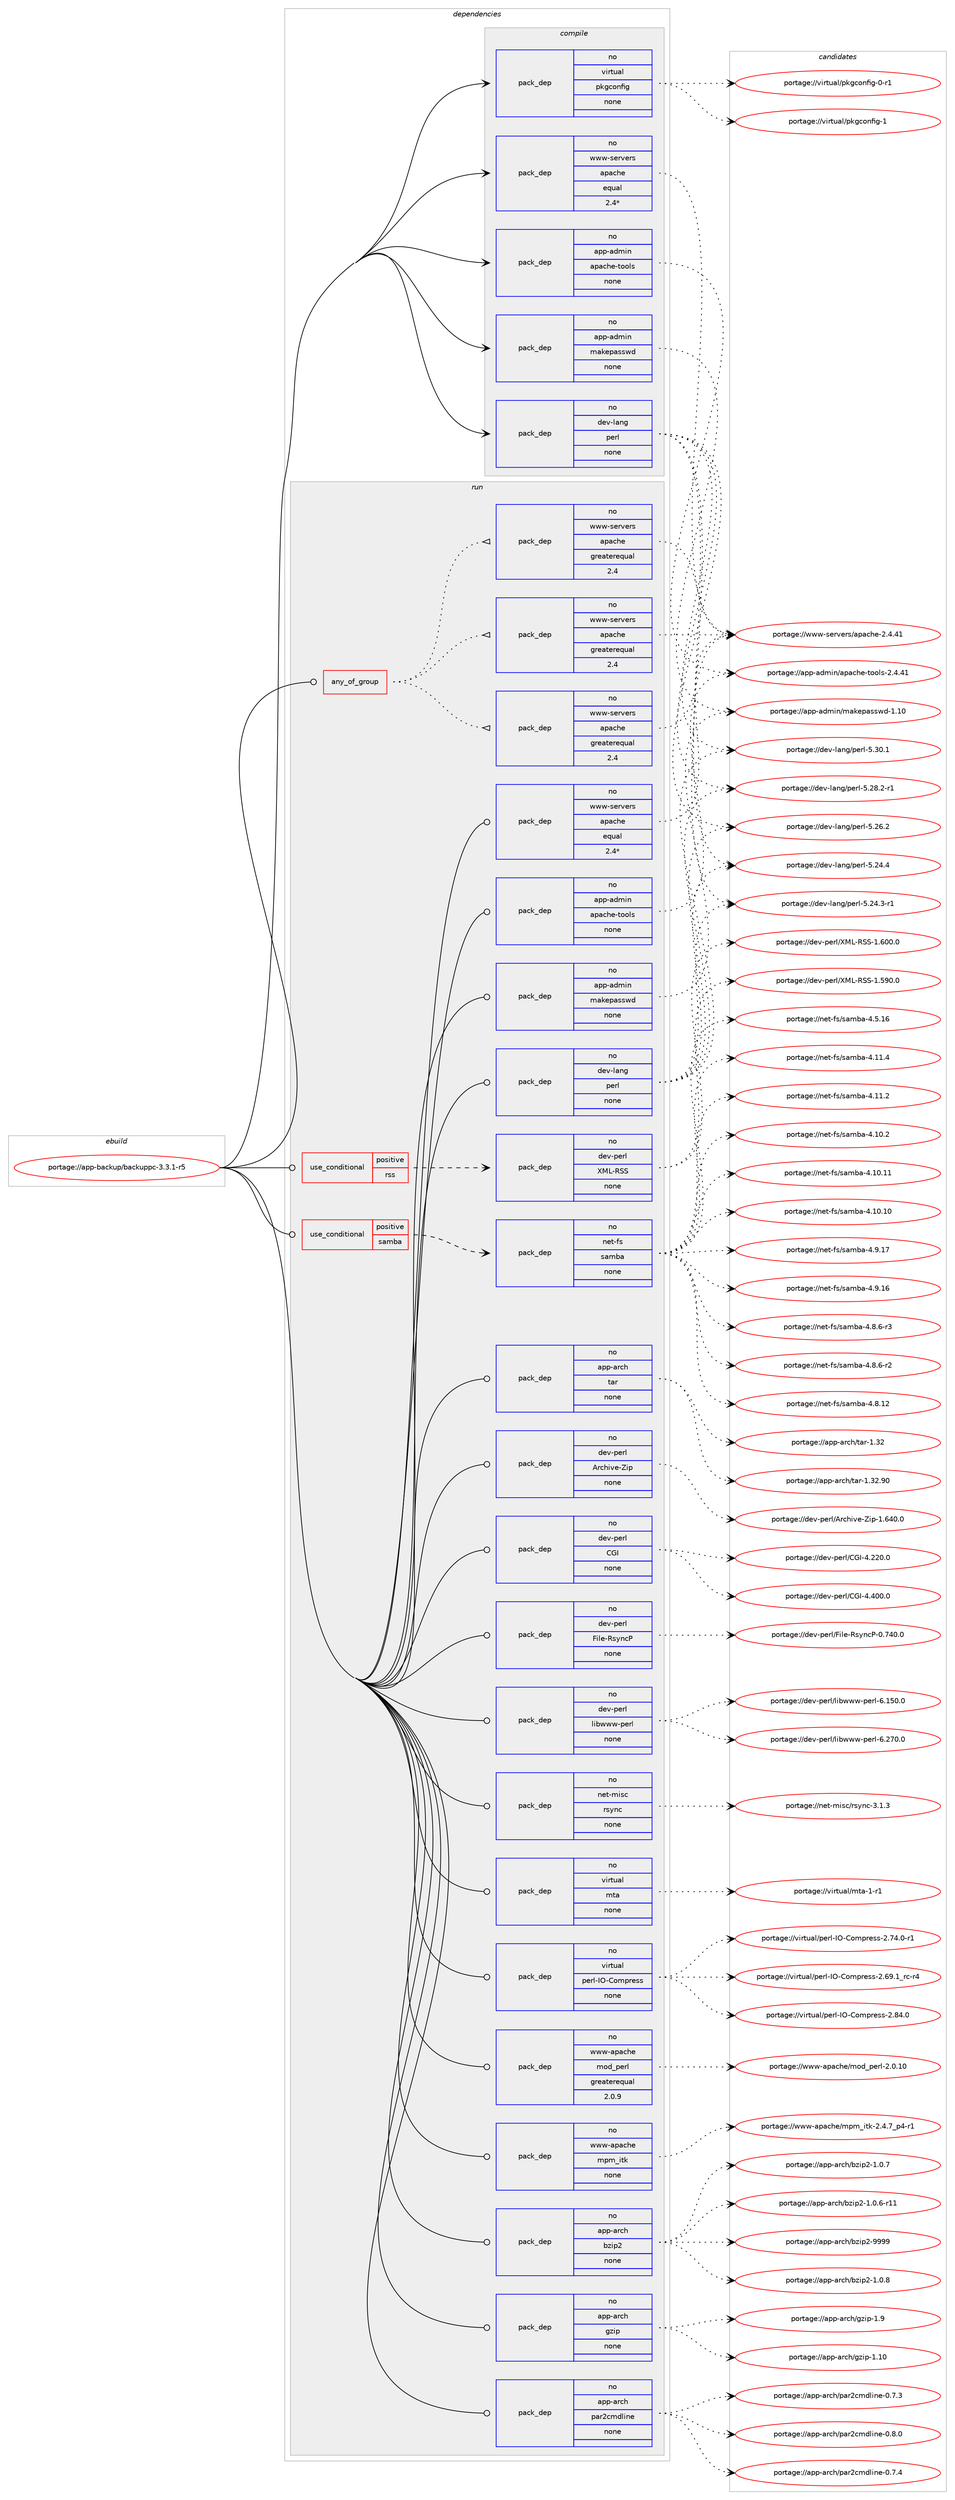 digraph prolog {

# *************
# Graph options
# *************

newrank=true;
concentrate=true;
compound=true;
graph [rankdir=LR,fontname=Helvetica,fontsize=10,ranksep=1.5];#, ranksep=2.5, nodesep=0.2];
edge  [arrowhead=vee];
node  [fontname=Helvetica,fontsize=10];

# **********
# The ebuild
# **********

subgraph cluster_leftcol {
color=gray;
label=<<i>ebuild</i>>;
id [label="portage://app-backup/backuppc-3.3.1-r5", color=red, width=4, href="../app-backup/backuppc-3.3.1-r5.svg"];
}

# ****************
# The dependencies
# ****************

subgraph cluster_midcol {
color=gray;
label=<<i>dependencies</i>>;
subgraph cluster_compile {
fillcolor="#eeeeee";
style=filled;
label=<<i>compile</i>>;
subgraph pack486208 {
dependency647621 [label=<<TABLE BORDER="0" CELLBORDER="1" CELLSPACING="0" CELLPADDING="4" WIDTH="220"><TR><TD ROWSPAN="6" CELLPADDING="30">pack_dep</TD></TR><TR><TD WIDTH="110">no</TD></TR><TR><TD>app-admin</TD></TR><TR><TD>apache-tools</TD></TR><TR><TD>none</TD></TR><TR><TD></TD></TR></TABLE>>, shape=none, color=blue];
}
id:e -> dependency647621:w [weight=20,style="solid",arrowhead="vee"];
subgraph pack486209 {
dependency647622 [label=<<TABLE BORDER="0" CELLBORDER="1" CELLSPACING="0" CELLPADDING="4" WIDTH="220"><TR><TD ROWSPAN="6" CELLPADDING="30">pack_dep</TD></TR><TR><TD WIDTH="110">no</TD></TR><TR><TD>app-admin</TD></TR><TR><TD>makepasswd</TD></TR><TR><TD>none</TD></TR><TR><TD></TD></TR></TABLE>>, shape=none, color=blue];
}
id:e -> dependency647622:w [weight=20,style="solid",arrowhead="vee"];
subgraph pack486210 {
dependency647623 [label=<<TABLE BORDER="0" CELLBORDER="1" CELLSPACING="0" CELLPADDING="4" WIDTH="220"><TR><TD ROWSPAN="6" CELLPADDING="30">pack_dep</TD></TR><TR><TD WIDTH="110">no</TD></TR><TR><TD>dev-lang</TD></TR><TR><TD>perl</TD></TR><TR><TD>none</TD></TR><TR><TD></TD></TR></TABLE>>, shape=none, color=blue];
}
id:e -> dependency647623:w [weight=20,style="solid",arrowhead="vee"];
subgraph pack486211 {
dependency647624 [label=<<TABLE BORDER="0" CELLBORDER="1" CELLSPACING="0" CELLPADDING="4" WIDTH="220"><TR><TD ROWSPAN="6" CELLPADDING="30">pack_dep</TD></TR><TR><TD WIDTH="110">no</TD></TR><TR><TD>virtual</TD></TR><TR><TD>pkgconfig</TD></TR><TR><TD>none</TD></TR><TR><TD></TD></TR></TABLE>>, shape=none, color=blue];
}
id:e -> dependency647624:w [weight=20,style="solid",arrowhead="vee"];
subgraph pack486212 {
dependency647625 [label=<<TABLE BORDER="0" CELLBORDER="1" CELLSPACING="0" CELLPADDING="4" WIDTH="220"><TR><TD ROWSPAN="6" CELLPADDING="30">pack_dep</TD></TR><TR><TD WIDTH="110">no</TD></TR><TR><TD>www-servers</TD></TR><TR><TD>apache</TD></TR><TR><TD>equal</TD></TR><TR><TD>2.4*</TD></TR></TABLE>>, shape=none, color=blue];
}
id:e -> dependency647625:w [weight=20,style="solid",arrowhead="vee"];
}
subgraph cluster_compileandrun {
fillcolor="#eeeeee";
style=filled;
label=<<i>compile and run</i>>;
}
subgraph cluster_run {
fillcolor="#eeeeee";
style=filled;
label=<<i>run</i>>;
subgraph any8326 {
dependency647626 [label=<<TABLE BORDER="0" CELLBORDER="1" CELLSPACING="0" CELLPADDING="4"><TR><TD CELLPADDING="10">any_of_group</TD></TR></TABLE>>, shape=none, color=red];subgraph pack486213 {
dependency647627 [label=<<TABLE BORDER="0" CELLBORDER="1" CELLSPACING="0" CELLPADDING="4" WIDTH="220"><TR><TD ROWSPAN="6" CELLPADDING="30">pack_dep</TD></TR><TR><TD WIDTH="110">no</TD></TR><TR><TD>www-servers</TD></TR><TR><TD>apache</TD></TR><TR><TD>greaterequal</TD></TR><TR><TD>2.4</TD></TR></TABLE>>, shape=none, color=blue];
}
dependency647626:e -> dependency647627:w [weight=20,style="dotted",arrowhead="oinv"];
subgraph pack486214 {
dependency647628 [label=<<TABLE BORDER="0" CELLBORDER="1" CELLSPACING="0" CELLPADDING="4" WIDTH="220"><TR><TD ROWSPAN="6" CELLPADDING="30">pack_dep</TD></TR><TR><TD WIDTH="110">no</TD></TR><TR><TD>www-servers</TD></TR><TR><TD>apache</TD></TR><TR><TD>greaterequal</TD></TR><TR><TD>2.4</TD></TR></TABLE>>, shape=none, color=blue];
}
dependency647626:e -> dependency647628:w [weight=20,style="dotted",arrowhead="oinv"];
subgraph pack486215 {
dependency647629 [label=<<TABLE BORDER="0" CELLBORDER="1" CELLSPACING="0" CELLPADDING="4" WIDTH="220"><TR><TD ROWSPAN="6" CELLPADDING="30">pack_dep</TD></TR><TR><TD WIDTH="110">no</TD></TR><TR><TD>www-servers</TD></TR><TR><TD>apache</TD></TR><TR><TD>greaterequal</TD></TR><TR><TD>2.4</TD></TR></TABLE>>, shape=none, color=blue];
}
dependency647626:e -> dependency647629:w [weight=20,style="dotted",arrowhead="oinv"];
}
id:e -> dependency647626:w [weight=20,style="solid",arrowhead="odot"];
subgraph cond152794 {
dependency647630 [label=<<TABLE BORDER="0" CELLBORDER="1" CELLSPACING="0" CELLPADDING="4"><TR><TD ROWSPAN="3" CELLPADDING="10">use_conditional</TD></TR><TR><TD>positive</TD></TR><TR><TD>rss</TD></TR></TABLE>>, shape=none, color=red];
subgraph pack486216 {
dependency647631 [label=<<TABLE BORDER="0" CELLBORDER="1" CELLSPACING="0" CELLPADDING="4" WIDTH="220"><TR><TD ROWSPAN="6" CELLPADDING="30">pack_dep</TD></TR><TR><TD WIDTH="110">no</TD></TR><TR><TD>dev-perl</TD></TR><TR><TD>XML-RSS</TD></TR><TR><TD>none</TD></TR><TR><TD></TD></TR></TABLE>>, shape=none, color=blue];
}
dependency647630:e -> dependency647631:w [weight=20,style="dashed",arrowhead="vee"];
}
id:e -> dependency647630:w [weight=20,style="solid",arrowhead="odot"];
subgraph cond152795 {
dependency647632 [label=<<TABLE BORDER="0" CELLBORDER="1" CELLSPACING="0" CELLPADDING="4"><TR><TD ROWSPAN="3" CELLPADDING="10">use_conditional</TD></TR><TR><TD>positive</TD></TR><TR><TD>samba</TD></TR></TABLE>>, shape=none, color=red];
subgraph pack486217 {
dependency647633 [label=<<TABLE BORDER="0" CELLBORDER="1" CELLSPACING="0" CELLPADDING="4" WIDTH="220"><TR><TD ROWSPAN="6" CELLPADDING="30">pack_dep</TD></TR><TR><TD WIDTH="110">no</TD></TR><TR><TD>net-fs</TD></TR><TR><TD>samba</TD></TR><TR><TD>none</TD></TR><TR><TD></TD></TR></TABLE>>, shape=none, color=blue];
}
dependency647632:e -> dependency647633:w [weight=20,style="dashed",arrowhead="vee"];
}
id:e -> dependency647632:w [weight=20,style="solid",arrowhead="odot"];
subgraph pack486218 {
dependency647634 [label=<<TABLE BORDER="0" CELLBORDER="1" CELLSPACING="0" CELLPADDING="4" WIDTH="220"><TR><TD ROWSPAN="6" CELLPADDING="30">pack_dep</TD></TR><TR><TD WIDTH="110">no</TD></TR><TR><TD>app-admin</TD></TR><TR><TD>apache-tools</TD></TR><TR><TD>none</TD></TR><TR><TD></TD></TR></TABLE>>, shape=none, color=blue];
}
id:e -> dependency647634:w [weight=20,style="solid",arrowhead="odot"];
subgraph pack486219 {
dependency647635 [label=<<TABLE BORDER="0" CELLBORDER="1" CELLSPACING="0" CELLPADDING="4" WIDTH="220"><TR><TD ROWSPAN="6" CELLPADDING="30">pack_dep</TD></TR><TR><TD WIDTH="110">no</TD></TR><TR><TD>app-admin</TD></TR><TR><TD>makepasswd</TD></TR><TR><TD>none</TD></TR><TR><TD></TD></TR></TABLE>>, shape=none, color=blue];
}
id:e -> dependency647635:w [weight=20,style="solid",arrowhead="odot"];
subgraph pack486220 {
dependency647636 [label=<<TABLE BORDER="0" CELLBORDER="1" CELLSPACING="0" CELLPADDING="4" WIDTH="220"><TR><TD ROWSPAN="6" CELLPADDING="30">pack_dep</TD></TR><TR><TD WIDTH="110">no</TD></TR><TR><TD>app-arch</TD></TR><TR><TD>bzip2</TD></TR><TR><TD>none</TD></TR><TR><TD></TD></TR></TABLE>>, shape=none, color=blue];
}
id:e -> dependency647636:w [weight=20,style="solid",arrowhead="odot"];
subgraph pack486221 {
dependency647637 [label=<<TABLE BORDER="0" CELLBORDER="1" CELLSPACING="0" CELLPADDING="4" WIDTH="220"><TR><TD ROWSPAN="6" CELLPADDING="30">pack_dep</TD></TR><TR><TD WIDTH="110">no</TD></TR><TR><TD>app-arch</TD></TR><TR><TD>gzip</TD></TR><TR><TD>none</TD></TR><TR><TD></TD></TR></TABLE>>, shape=none, color=blue];
}
id:e -> dependency647637:w [weight=20,style="solid",arrowhead="odot"];
subgraph pack486222 {
dependency647638 [label=<<TABLE BORDER="0" CELLBORDER="1" CELLSPACING="0" CELLPADDING="4" WIDTH="220"><TR><TD ROWSPAN="6" CELLPADDING="30">pack_dep</TD></TR><TR><TD WIDTH="110">no</TD></TR><TR><TD>app-arch</TD></TR><TR><TD>par2cmdline</TD></TR><TR><TD>none</TD></TR><TR><TD></TD></TR></TABLE>>, shape=none, color=blue];
}
id:e -> dependency647638:w [weight=20,style="solid",arrowhead="odot"];
subgraph pack486223 {
dependency647639 [label=<<TABLE BORDER="0" CELLBORDER="1" CELLSPACING="0" CELLPADDING="4" WIDTH="220"><TR><TD ROWSPAN="6" CELLPADDING="30">pack_dep</TD></TR><TR><TD WIDTH="110">no</TD></TR><TR><TD>app-arch</TD></TR><TR><TD>tar</TD></TR><TR><TD>none</TD></TR><TR><TD></TD></TR></TABLE>>, shape=none, color=blue];
}
id:e -> dependency647639:w [weight=20,style="solid",arrowhead="odot"];
subgraph pack486224 {
dependency647640 [label=<<TABLE BORDER="0" CELLBORDER="1" CELLSPACING="0" CELLPADDING="4" WIDTH="220"><TR><TD ROWSPAN="6" CELLPADDING="30">pack_dep</TD></TR><TR><TD WIDTH="110">no</TD></TR><TR><TD>dev-lang</TD></TR><TR><TD>perl</TD></TR><TR><TD>none</TD></TR><TR><TD></TD></TR></TABLE>>, shape=none, color=blue];
}
id:e -> dependency647640:w [weight=20,style="solid",arrowhead="odot"];
subgraph pack486225 {
dependency647641 [label=<<TABLE BORDER="0" CELLBORDER="1" CELLSPACING="0" CELLPADDING="4" WIDTH="220"><TR><TD ROWSPAN="6" CELLPADDING="30">pack_dep</TD></TR><TR><TD WIDTH="110">no</TD></TR><TR><TD>dev-perl</TD></TR><TR><TD>Archive-Zip</TD></TR><TR><TD>none</TD></TR><TR><TD></TD></TR></TABLE>>, shape=none, color=blue];
}
id:e -> dependency647641:w [weight=20,style="solid",arrowhead="odot"];
subgraph pack486226 {
dependency647642 [label=<<TABLE BORDER="0" CELLBORDER="1" CELLSPACING="0" CELLPADDING="4" WIDTH="220"><TR><TD ROWSPAN="6" CELLPADDING="30">pack_dep</TD></TR><TR><TD WIDTH="110">no</TD></TR><TR><TD>dev-perl</TD></TR><TR><TD>CGI</TD></TR><TR><TD>none</TD></TR><TR><TD></TD></TR></TABLE>>, shape=none, color=blue];
}
id:e -> dependency647642:w [weight=20,style="solid",arrowhead="odot"];
subgraph pack486227 {
dependency647643 [label=<<TABLE BORDER="0" CELLBORDER="1" CELLSPACING="0" CELLPADDING="4" WIDTH="220"><TR><TD ROWSPAN="6" CELLPADDING="30">pack_dep</TD></TR><TR><TD WIDTH="110">no</TD></TR><TR><TD>dev-perl</TD></TR><TR><TD>File-RsyncP</TD></TR><TR><TD>none</TD></TR><TR><TD></TD></TR></TABLE>>, shape=none, color=blue];
}
id:e -> dependency647643:w [weight=20,style="solid",arrowhead="odot"];
subgraph pack486228 {
dependency647644 [label=<<TABLE BORDER="0" CELLBORDER="1" CELLSPACING="0" CELLPADDING="4" WIDTH="220"><TR><TD ROWSPAN="6" CELLPADDING="30">pack_dep</TD></TR><TR><TD WIDTH="110">no</TD></TR><TR><TD>dev-perl</TD></TR><TR><TD>libwww-perl</TD></TR><TR><TD>none</TD></TR><TR><TD></TD></TR></TABLE>>, shape=none, color=blue];
}
id:e -> dependency647644:w [weight=20,style="solid",arrowhead="odot"];
subgraph pack486229 {
dependency647645 [label=<<TABLE BORDER="0" CELLBORDER="1" CELLSPACING="0" CELLPADDING="4" WIDTH="220"><TR><TD ROWSPAN="6" CELLPADDING="30">pack_dep</TD></TR><TR><TD WIDTH="110">no</TD></TR><TR><TD>net-misc</TD></TR><TR><TD>rsync</TD></TR><TR><TD>none</TD></TR><TR><TD></TD></TR></TABLE>>, shape=none, color=blue];
}
id:e -> dependency647645:w [weight=20,style="solid",arrowhead="odot"];
subgraph pack486230 {
dependency647646 [label=<<TABLE BORDER="0" CELLBORDER="1" CELLSPACING="0" CELLPADDING="4" WIDTH="220"><TR><TD ROWSPAN="6" CELLPADDING="30">pack_dep</TD></TR><TR><TD WIDTH="110">no</TD></TR><TR><TD>virtual</TD></TR><TR><TD>mta</TD></TR><TR><TD>none</TD></TR><TR><TD></TD></TR></TABLE>>, shape=none, color=blue];
}
id:e -> dependency647646:w [weight=20,style="solid",arrowhead="odot"];
subgraph pack486231 {
dependency647647 [label=<<TABLE BORDER="0" CELLBORDER="1" CELLSPACING="0" CELLPADDING="4" WIDTH="220"><TR><TD ROWSPAN="6" CELLPADDING="30">pack_dep</TD></TR><TR><TD WIDTH="110">no</TD></TR><TR><TD>virtual</TD></TR><TR><TD>perl-IO-Compress</TD></TR><TR><TD>none</TD></TR><TR><TD></TD></TR></TABLE>>, shape=none, color=blue];
}
id:e -> dependency647647:w [weight=20,style="solid",arrowhead="odot"];
subgraph pack486232 {
dependency647648 [label=<<TABLE BORDER="0" CELLBORDER="1" CELLSPACING="0" CELLPADDING="4" WIDTH="220"><TR><TD ROWSPAN="6" CELLPADDING="30">pack_dep</TD></TR><TR><TD WIDTH="110">no</TD></TR><TR><TD>www-apache</TD></TR><TR><TD>mod_perl</TD></TR><TR><TD>greaterequal</TD></TR><TR><TD>2.0.9</TD></TR></TABLE>>, shape=none, color=blue];
}
id:e -> dependency647648:w [weight=20,style="solid",arrowhead="odot"];
subgraph pack486233 {
dependency647649 [label=<<TABLE BORDER="0" CELLBORDER="1" CELLSPACING="0" CELLPADDING="4" WIDTH="220"><TR><TD ROWSPAN="6" CELLPADDING="30">pack_dep</TD></TR><TR><TD WIDTH="110">no</TD></TR><TR><TD>www-apache</TD></TR><TR><TD>mpm_itk</TD></TR><TR><TD>none</TD></TR><TR><TD></TD></TR></TABLE>>, shape=none, color=blue];
}
id:e -> dependency647649:w [weight=20,style="solid",arrowhead="odot"];
subgraph pack486234 {
dependency647650 [label=<<TABLE BORDER="0" CELLBORDER="1" CELLSPACING="0" CELLPADDING="4" WIDTH="220"><TR><TD ROWSPAN="6" CELLPADDING="30">pack_dep</TD></TR><TR><TD WIDTH="110">no</TD></TR><TR><TD>www-servers</TD></TR><TR><TD>apache</TD></TR><TR><TD>equal</TD></TR><TR><TD>2.4*</TD></TR></TABLE>>, shape=none, color=blue];
}
id:e -> dependency647650:w [weight=20,style="solid",arrowhead="odot"];
}
}

# **************
# The candidates
# **************

subgraph cluster_choices {
rank=same;
color=gray;
label=<<i>candidates</i>>;

subgraph choice486208 {
color=black;
nodesep=1;
choice971121124597100109105110479711297991041014511611111110811545504652465249 [label="portage://app-admin/apache-tools-2.4.41", color=red, width=4,href="../app-admin/apache-tools-2.4.41.svg"];
dependency647621:e -> choice971121124597100109105110479711297991041014511611111110811545504652465249:w [style=dotted,weight="100"];
}
subgraph choice486209 {
color=black;
nodesep=1;
choice9711211245971001091051104710997107101112971151151191004549464948 [label="portage://app-admin/makepasswd-1.10", color=red, width=4,href="../app-admin/makepasswd-1.10.svg"];
dependency647622:e -> choice9711211245971001091051104710997107101112971151151191004549464948:w [style=dotted,weight="100"];
}
subgraph choice486210 {
color=black;
nodesep=1;
choice10010111845108971101034711210111410845534651484649 [label="portage://dev-lang/perl-5.30.1", color=red, width=4,href="../dev-lang/perl-5.30.1.svg"];
choice100101118451089711010347112101114108455346505646504511449 [label="portage://dev-lang/perl-5.28.2-r1", color=red, width=4,href="../dev-lang/perl-5.28.2-r1.svg"];
choice10010111845108971101034711210111410845534650544650 [label="portage://dev-lang/perl-5.26.2", color=red, width=4,href="../dev-lang/perl-5.26.2.svg"];
choice10010111845108971101034711210111410845534650524652 [label="portage://dev-lang/perl-5.24.4", color=red, width=4,href="../dev-lang/perl-5.24.4.svg"];
choice100101118451089711010347112101114108455346505246514511449 [label="portage://dev-lang/perl-5.24.3-r1", color=red, width=4,href="../dev-lang/perl-5.24.3-r1.svg"];
dependency647623:e -> choice10010111845108971101034711210111410845534651484649:w [style=dotted,weight="100"];
dependency647623:e -> choice100101118451089711010347112101114108455346505646504511449:w [style=dotted,weight="100"];
dependency647623:e -> choice10010111845108971101034711210111410845534650544650:w [style=dotted,weight="100"];
dependency647623:e -> choice10010111845108971101034711210111410845534650524652:w [style=dotted,weight="100"];
dependency647623:e -> choice100101118451089711010347112101114108455346505246514511449:w [style=dotted,weight="100"];
}
subgraph choice486211 {
color=black;
nodesep=1;
choice1181051141161179710847112107103991111101021051034549 [label="portage://virtual/pkgconfig-1", color=red, width=4,href="../virtual/pkgconfig-1.svg"];
choice11810511411611797108471121071039911111010210510345484511449 [label="portage://virtual/pkgconfig-0-r1", color=red, width=4,href="../virtual/pkgconfig-0-r1.svg"];
dependency647624:e -> choice1181051141161179710847112107103991111101021051034549:w [style=dotted,weight="100"];
dependency647624:e -> choice11810511411611797108471121071039911111010210510345484511449:w [style=dotted,weight="100"];
}
subgraph choice486212 {
color=black;
nodesep=1;
choice119119119451151011141181011141154797112979910410145504652465249 [label="portage://www-servers/apache-2.4.41", color=red, width=4,href="../www-servers/apache-2.4.41.svg"];
dependency647625:e -> choice119119119451151011141181011141154797112979910410145504652465249:w [style=dotted,weight="100"];
}
subgraph choice486213 {
color=black;
nodesep=1;
choice119119119451151011141181011141154797112979910410145504652465249 [label="portage://www-servers/apache-2.4.41", color=red, width=4,href="../www-servers/apache-2.4.41.svg"];
dependency647627:e -> choice119119119451151011141181011141154797112979910410145504652465249:w [style=dotted,weight="100"];
}
subgraph choice486214 {
color=black;
nodesep=1;
choice119119119451151011141181011141154797112979910410145504652465249 [label="portage://www-servers/apache-2.4.41", color=red, width=4,href="../www-servers/apache-2.4.41.svg"];
dependency647628:e -> choice119119119451151011141181011141154797112979910410145504652465249:w [style=dotted,weight="100"];
}
subgraph choice486215 {
color=black;
nodesep=1;
choice119119119451151011141181011141154797112979910410145504652465249 [label="portage://www-servers/apache-2.4.41", color=red, width=4,href="../www-servers/apache-2.4.41.svg"];
dependency647629:e -> choice119119119451151011141181011141154797112979910410145504652465249:w [style=dotted,weight="100"];
}
subgraph choice486216 {
color=black;
nodesep=1;
choice1001011184511210111410847887776458283834549465448484648 [label="portage://dev-perl/XML-RSS-1.600.0", color=red, width=4,href="../dev-perl/XML-RSS-1.600.0.svg"];
choice1001011184511210111410847887776458283834549465357484648 [label="portage://dev-perl/XML-RSS-1.590.0", color=red, width=4,href="../dev-perl/XML-RSS-1.590.0.svg"];
dependency647631:e -> choice1001011184511210111410847887776458283834549465448484648:w [style=dotted,weight="100"];
dependency647631:e -> choice1001011184511210111410847887776458283834549465357484648:w [style=dotted,weight="100"];
}
subgraph choice486217 {
color=black;
nodesep=1;
choice110101116451021154711597109989745524657464955 [label="portage://net-fs/samba-4.9.17", color=red, width=4,href="../net-fs/samba-4.9.17.svg"];
choice110101116451021154711597109989745524657464954 [label="portage://net-fs/samba-4.9.16", color=red, width=4,href="../net-fs/samba-4.9.16.svg"];
choice11010111645102115471159710998974552465646544511451 [label="portage://net-fs/samba-4.8.6-r3", color=red, width=4,href="../net-fs/samba-4.8.6-r3.svg"];
choice11010111645102115471159710998974552465646544511450 [label="portage://net-fs/samba-4.8.6-r2", color=red, width=4,href="../net-fs/samba-4.8.6-r2.svg"];
choice110101116451021154711597109989745524656464950 [label="portage://net-fs/samba-4.8.12", color=red, width=4,href="../net-fs/samba-4.8.12.svg"];
choice110101116451021154711597109989745524653464954 [label="portage://net-fs/samba-4.5.16", color=red, width=4,href="../net-fs/samba-4.5.16.svg"];
choice110101116451021154711597109989745524649494652 [label="portage://net-fs/samba-4.11.4", color=red, width=4,href="../net-fs/samba-4.11.4.svg"];
choice110101116451021154711597109989745524649494650 [label="portage://net-fs/samba-4.11.2", color=red, width=4,href="../net-fs/samba-4.11.2.svg"];
choice110101116451021154711597109989745524649484650 [label="portage://net-fs/samba-4.10.2", color=red, width=4,href="../net-fs/samba-4.10.2.svg"];
choice11010111645102115471159710998974552464948464949 [label="portage://net-fs/samba-4.10.11", color=red, width=4,href="../net-fs/samba-4.10.11.svg"];
choice11010111645102115471159710998974552464948464948 [label="portage://net-fs/samba-4.10.10", color=red, width=4,href="../net-fs/samba-4.10.10.svg"];
dependency647633:e -> choice110101116451021154711597109989745524657464955:w [style=dotted,weight="100"];
dependency647633:e -> choice110101116451021154711597109989745524657464954:w [style=dotted,weight="100"];
dependency647633:e -> choice11010111645102115471159710998974552465646544511451:w [style=dotted,weight="100"];
dependency647633:e -> choice11010111645102115471159710998974552465646544511450:w [style=dotted,weight="100"];
dependency647633:e -> choice110101116451021154711597109989745524656464950:w [style=dotted,weight="100"];
dependency647633:e -> choice110101116451021154711597109989745524653464954:w [style=dotted,weight="100"];
dependency647633:e -> choice110101116451021154711597109989745524649494652:w [style=dotted,weight="100"];
dependency647633:e -> choice110101116451021154711597109989745524649494650:w [style=dotted,weight="100"];
dependency647633:e -> choice110101116451021154711597109989745524649484650:w [style=dotted,weight="100"];
dependency647633:e -> choice11010111645102115471159710998974552464948464949:w [style=dotted,weight="100"];
dependency647633:e -> choice11010111645102115471159710998974552464948464948:w [style=dotted,weight="100"];
}
subgraph choice486218 {
color=black;
nodesep=1;
choice971121124597100109105110479711297991041014511611111110811545504652465249 [label="portage://app-admin/apache-tools-2.4.41", color=red, width=4,href="../app-admin/apache-tools-2.4.41.svg"];
dependency647634:e -> choice971121124597100109105110479711297991041014511611111110811545504652465249:w [style=dotted,weight="100"];
}
subgraph choice486219 {
color=black;
nodesep=1;
choice9711211245971001091051104710997107101112971151151191004549464948 [label="portage://app-admin/makepasswd-1.10", color=red, width=4,href="../app-admin/makepasswd-1.10.svg"];
dependency647635:e -> choice9711211245971001091051104710997107101112971151151191004549464948:w [style=dotted,weight="100"];
}
subgraph choice486220 {
color=black;
nodesep=1;
choice971121124597114991044798122105112504557575757 [label="portage://app-arch/bzip2-9999", color=red, width=4,href="../app-arch/bzip2-9999.svg"];
choice97112112459711499104479812210511250454946484656 [label="portage://app-arch/bzip2-1.0.8", color=red, width=4,href="../app-arch/bzip2-1.0.8.svg"];
choice97112112459711499104479812210511250454946484655 [label="portage://app-arch/bzip2-1.0.7", color=red, width=4,href="../app-arch/bzip2-1.0.7.svg"];
choice97112112459711499104479812210511250454946484654451144949 [label="portage://app-arch/bzip2-1.0.6-r11", color=red, width=4,href="../app-arch/bzip2-1.0.6-r11.svg"];
dependency647636:e -> choice971121124597114991044798122105112504557575757:w [style=dotted,weight="100"];
dependency647636:e -> choice97112112459711499104479812210511250454946484656:w [style=dotted,weight="100"];
dependency647636:e -> choice97112112459711499104479812210511250454946484655:w [style=dotted,weight="100"];
dependency647636:e -> choice97112112459711499104479812210511250454946484654451144949:w [style=dotted,weight="100"];
}
subgraph choice486221 {
color=black;
nodesep=1;
choice971121124597114991044710312210511245494657 [label="portage://app-arch/gzip-1.9", color=red, width=4,href="../app-arch/gzip-1.9.svg"];
choice97112112459711499104471031221051124549464948 [label="portage://app-arch/gzip-1.10", color=red, width=4,href="../app-arch/gzip-1.10.svg"];
dependency647637:e -> choice971121124597114991044710312210511245494657:w [style=dotted,weight="100"];
dependency647637:e -> choice97112112459711499104471031221051124549464948:w [style=dotted,weight="100"];
}
subgraph choice486222 {
color=black;
nodesep=1;
choice9711211245971149910447112971145099109100108105110101454846564648 [label="portage://app-arch/par2cmdline-0.8.0", color=red, width=4,href="../app-arch/par2cmdline-0.8.0.svg"];
choice9711211245971149910447112971145099109100108105110101454846554652 [label="portage://app-arch/par2cmdline-0.7.4", color=red, width=4,href="../app-arch/par2cmdline-0.7.4.svg"];
choice9711211245971149910447112971145099109100108105110101454846554651 [label="portage://app-arch/par2cmdline-0.7.3", color=red, width=4,href="../app-arch/par2cmdline-0.7.3.svg"];
dependency647638:e -> choice9711211245971149910447112971145099109100108105110101454846564648:w [style=dotted,weight="100"];
dependency647638:e -> choice9711211245971149910447112971145099109100108105110101454846554652:w [style=dotted,weight="100"];
dependency647638:e -> choice9711211245971149910447112971145099109100108105110101454846554651:w [style=dotted,weight="100"];
}
subgraph choice486223 {
color=black;
nodesep=1;
choice9711211245971149910447116971144549465150465748 [label="portage://app-arch/tar-1.32.90", color=red, width=4,href="../app-arch/tar-1.32.90.svg"];
choice9711211245971149910447116971144549465150 [label="portage://app-arch/tar-1.32", color=red, width=4,href="../app-arch/tar-1.32.svg"];
dependency647639:e -> choice9711211245971149910447116971144549465150465748:w [style=dotted,weight="100"];
dependency647639:e -> choice9711211245971149910447116971144549465150:w [style=dotted,weight="100"];
}
subgraph choice486224 {
color=black;
nodesep=1;
choice10010111845108971101034711210111410845534651484649 [label="portage://dev-lang/perl-5.30.1", color=red, width=4,href="../dev-lang/perl-5.30.1.svg"];
choice100101118451089711010347112101114108455346505646504511449 [label="portage://dev-lang/perl-5.28.2-r1", color=red, width=4,href="../dev-lang/perl-5.28.2-r1.svg"];
choice10010111845108971101034711210111410845534650544650 [label="portage://dev-lang/perl-5.26.2", color=red, width=4,href="../dev-lang/perl-5.26.2.svg"];
choice10010111845108971101034711210111410845534650524652 [label="portage://dev-lang/perl-5.24.4", color=red, width=4,href="../dev-lang/perl-5.24.4.svg"];
choice100101118451089711010347112101114108455346505246514511449 [label="portage://dev-lang/perl-5.24.3-r1", color=red, width=4,href="../dev-lang/perl-5.24.3-r1.svg"];
dependency647640:e -> choice10010111845108971101034711210111410845534651484649:w [style=dotted,weight="100"];
dependency647640:e -> choice100101118451089711010347112101114108455346505646504511449:w [style=dotted,weight="100"];
dependency647640:e -> choice10010111845108971101034711210111410845534650544650:w [style=dotted,weight="100"];
dependency647640:e -> choice10010111845108971101034711210111410845534650524652:w [style=dotted,weight="100"];
dependency647640:e -> choice100101118451089711010347112101114108455346505246514511449:w [style=dotted,weight="100"];
}
subgraph choice486225 {
color=black;
nodesep=1;
choice1001011184511210111410847651149910410511810145901051124549465452484648 [label="portage://dev-perl/Archive-Zip-1.640.0", color=red, width=4,href="../dev-perl/Archive-Zip-1.640.0.svg"];
dependency647641:e -> choice1001011184511210111410847651149910410511810145901051124549465452484648:w [style=dotted,weight="100"];
}
subgraph choice486226 {
color=black;
nodesep=1;
choice10010111845112101114108476771734552465248484648 [label="portage://dev-perl/CGI-4.400.0", color=red, width=4,href="../dev-perl/CGI-4.400.0.svg"];
choice10010111845112101114108476771734552465050484648 [label="portage://dev-perl/CGI-4.220.0", color=red, width=4,href="../dev-perl/CGI-4.220.0.svg"];
dependency647642:e -> choice10010111845112101114108476771734552465248484648:w [style=dotted,weight="100"];
dependency647642:e -> choice10010111845112101114108476771734552465050484648:w [style=dotted,weight="100"];
}
subgraph choice486227 {
color=black;
nodesep=1;
choice100101118451121011141084770105108101458211512111099804548465552484648 [label="portage://dev-perl/File-RsyncP-0.740.0", color=red, width=4,href="../dev-perl/File-RsyncP-0.740.0.svg"];
dependency647643:e -> choice100101118451121011141084770105108101458211512111099804548465552484648:w [style=dotted,weight="100"];
}
subgraph choice486228 {
color=black;
nodesep=1;
choice100101118451121011141084710810598119119119451121011141084554465055484648 [label="portage://dev-perl/libwww-perl-6.270.0", color=red, width=4,href="../dev-perl/libwww-perl-6.270.0.svg"];
choice100101118451121011141084710810598119119119451121011141084554464953484648 [label="portage://dev-perl/libwww-perl-6.150.0", color=red, width=4,href="../dev-perl/libwww-perl-6.150.0.svg"];
dependency647644:e -> choice100101118451121011141084710810598119119119451121011141084554465055484648:w [style=dotted,weight="100"];
dependency647644:e -> choice100101118451121011141084710810598119119119451121011141084554464953484648:w [style=dotted,weight="100"];
}
subgraph choice486229 {
color=black;
nodesep=1;
choice11010111645109105115994711411512111099455146494651 [label="portage://net-misc/rsync-3.1.3", color=red, width=4,href="../net-misc/rsync-3.1.3.svg"];
dependency647645:e -> choice11010111645109105115994711411512111099455146494651:w [style=dotted,weight="100"];
}
subgraph choice486230 {
color=black;
nodesep=1;
choice11810511411611797108471091169745494511449 [label="portage://virtual/mta-1-r1", color=red, width=4,href="../virtual/mta-1-r1.svg"];
dependency647646:e -> choice11810511411611797108471091169745494511449:w [style=dotted,weight="100"];
}
subgraph choice486231 {
color=black;
nodesep=1;
choice1181051141161179710847112101114108457379456711110911211410111511545504656524648 [label="portage://virtual/perl-IO-Compress-2.84.0", color=red, width=4,href="../virtual/perl-IO-Compress-2.84.0.svg"];
choice11810511411611797108471121011141084573794567111109112114101115115455046555246484511449 [label="portage://virtual/perl-IO-Compress-2.74.0-r1", color=red, width=4,href="../virtual/perl-IO-Compress-2.74.0-r1.svg"];
choice118105114116117971084711210111410845737945671111091121141011151154550465457464995114994511452 [label="portage://virtual/perl-IO-Compress-2.69.1_rc-r4", color=red, width=4,href="../virtual/perl-IO-Compress-2.69.1_rc-r4.svg"];
dependency647647:e -> choice1181051141161179710847112101114108457379456711110911211410111511545504656524648:w [style=dotted,weight="100"];
dependency647647:e -> choice11810511411611797108471121011141084573794567111109112114101115115455046555246484511449:w [style=dotted,weight="100"];
dependency647647:e -> choice118105114116117971084711210111410845737945671111091121141011151154550465457464995114994511452:w [style=dotted,weight="100"];
}
subgraph choice486232 {
color=black;
nodesep=1;
choice11911911945971129799104101471091111009511210111410845504648464948 [label="portage://www-apache/mod_perl-2.0.10", color=red, width=4,href="../www-apache/mod_perl-2.0.10.svg"];
dependency647648:e -> choice11911911945971129799104101471091111009511210111410845504648464948:w [style=dotted,weight="100"];
}
subgraph choice486233 {
color=black;
nodesep=1;
choice11911911945971129799104101471091121099510511610745504652465595112524511449 [label="portage://www-apache/mpm_itk-2.4.7_p4-r1", color=red, width=4,href="../www-apache/mpm_itk-2.4.7_p4-r1.svg"];
dependency647649:e -> choice11911911945971129799104101471091121099510511610745504652465595112524511449:w [style=dotted,weight="100"];
}
subgraph choice486234 {
color=black;
nodesep=1;
choice119119119451151011141181011141154797112979910410145504652465249 [label="portage://www-servers/apache-2.4.41", color=red, width=4,href="../www-servers/apache-2.4.41.svg"];
dependency647650:e -> choice119119119451151011141181011141154797112979910410145504652465249:w [style=dotted,weight="100"];
}
}

}
